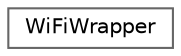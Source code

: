 digraph "Graphical Class Hierarchy"
{
 // LATEX_PDF_SIZE
  bgcolor="transparent";
  edge [fontname=Helvetica,fontsize=10,labelfontname=Helvetica,labelfontsize=10];
  node [fontname=Helvetica,fontsize=10,shape=box,height=0.2,width=0.4];
  rankdir="LR";
  Node0 [id="Node000000",label="WiFiWrapper",height=0.2,width=0.4,color="grey40", fillcolor="white", style="filled",URL="$class_wi_fi_wrapper.html",tooltip=" "];
}
